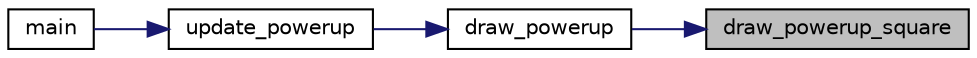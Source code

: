 digraph "draw_powerup_square"
{
 // LATEX_PDF_SIZE
  edge [fontname="Helvetica",fontsize="10",labelfontname="Helvetica",labelfontsize="10"];
  node [fontname="Helvetica",fontsize="10",shape=record];
  rankdir="RL";
  Node1 [label="draw_powerup_square",height=0.2,width=0.4,color="black", fillcolor="grey75", style="filled", fontcolor="black",tooltip="draw the powerup on the top right of the screen to show the inventory"];
  Node1 -> Node2 [dir="back",color="midnightblue",fontsize="10",style="solid",fontname="Helvetica"];
  Node2 [label="draw_powerup",height=0.2,width=0.4,color="black", fillcolor="white", style="filled",URL="$window_8c.html#ac4e313d79acdbf890386fe1b60d88ace",tooltip="coordinate the draw of the powerup"];
  Node2 -> Node3 [dir="back",color="midnightblue",fontsize="10",style="solid",fontname="Helvetica"];
  Node3 [label="update_powerup",height=0.2,width=0.4,color="black", fillcolor="white", style="filled",URL="$main_8c.html#a85a8b9c08bab86b80e9584d5845b6a06",tooltip="Function that do the actions on the powerup like move it, draw it."];
  Node3 -> Node4 [dir="back",color="midnightblue",fontsize="10",style="solid",fontname="Helvetica"];
  Node4 [label="main",height=0.2,width=0.4,color="black", fillcolor="white", style="filled",URL="$main_8c.html#abf9e6b7e6f15df4b525a2e7705ba3089",tooltip="Main function of the project contain the game loop."];
}
